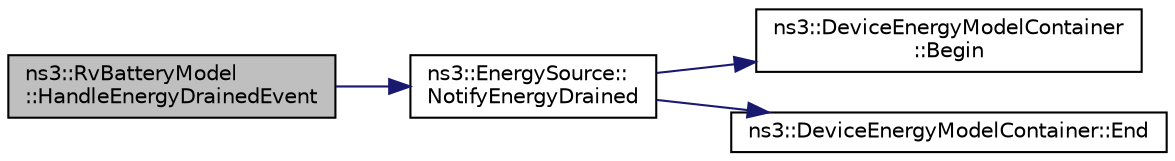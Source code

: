 digraph "ns3::RvBatteryModel::HandleEnergyDrainedEvent"
{
 // LATEX_PDF_SIZE
  edge [fontname="Helvetica",fontsize="10",labelfontname="Helvetica",labelfontsize="10"];
  node [fontname="Helvetica",fontsize="10",shape=record];
  rankdir="LR";
  Node1 [label="ns3::RvBatteryModel\l::HandleEnergyDrainedEvent",height=0.2,width=0.4,color="black", fillcolor="grey75", style="filled", fontcolor="black",tooltip="Handles the remaining energy going to zero event."];
  Node1 -> Node2 [color="midnightblue",fontsize="10",style="solid",fontname="Helvetica"];
  Node2 [label="ns3::EnergySource::\lNotifyEnergyDrained",height=0.2,width=0.4,color="black", fillcolor="white", style="filled",URL="$classns3_1_1_energy_source.html#af93e047506b5bed57c14f10e28725e9f",tooltip="This function notifies all DeviceEnergyModel of energy depletion event."];
  Node2 -> Node3 [color="midnightblue",fontsize="10",style="solid",fontname="Helvetica"];
  Node3 [label="ns3::DeviceEnergyModelContainer\l::Begin",height=0.2,width=0.4,color="black", fillcolor="white", style="filled",URL="$classns3_1_1_device_energy_model_container.html#a52731d5f6c8c091bcb6c23a4dcc31910",tooltip="Get an iterator which refers to the first DeviceEnergyModel pointer in the container."];
  Node2 -> Node4 [color="midnightblue",fontsize="10",style="solid",fontname="Helvetica"];
  Node4 [label="ns3::DeviceEnergyModelContainer::End",height=0.2,width=0.4,color="black", fillcolor="white", style="filled",URL="$classns3_1_1_device_energy_model_container.html#a1cdf491947cf1fd55e85fa91cbc22bac",tooltip="Get an iterator which refers to the last DeviceEnergyModel pointer in the container."];
}
